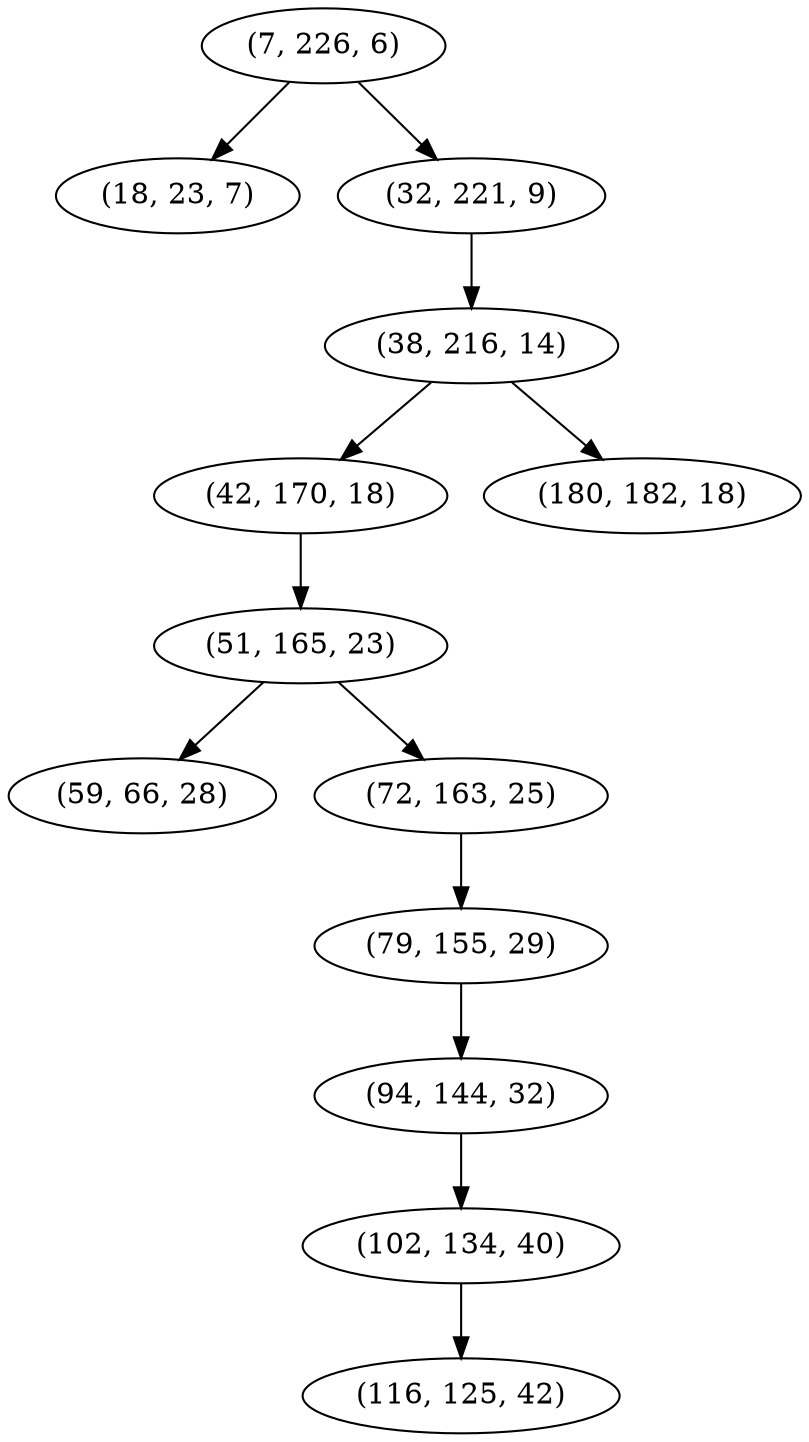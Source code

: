 digraph tree {
    "(7, 226, 6)";
    "(18, 23, 7)";
    "(32, 221, 9)";
    "(38, 216, 14)";
    "(42, 170, 18)";
    "(51, 165, 23)";
    "(59, 66, 28)";
    "(72, 163, 25)";
    "(79, 155, 29)";
    "(94, 144, 32)";
    "(102, 134, 40)";
    "(116, 125, 42)";
    "(180, 182, 18)";
    "(7, 226, 6)" -> "(18, 23, 7)";
    "(7, 226, 6)" -> "(32, 221, 9)";
    "(32, 221, 9)" -> "(38, 216, 14)";
    "(38, 216, 14)" -> "(42, 170, 18)";
    "(38, 216, 14)" -> "(180, 182, 18)";
    "(42, 170, 18)" -> "(51, 165, 23)";
    "(51, 165, 23)" -> "(59, 66, 28)";
    "(51, 165, 23)" -> "(72, 163, 25)";
    "(72, 163, 25)" -> "(79, 155, 29)";
    "(79, 155, 29)" -> "(94, 144, 32)";
    "(94, 144, 32)" -> "(102, 134, 40)";
    "(102, 134, 40)" -> "(116, 125, 42)";
}
